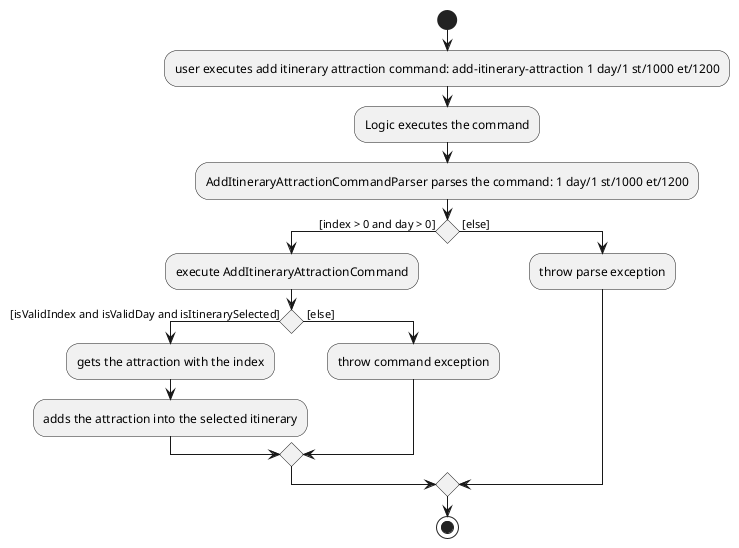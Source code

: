 @startuml
start
:user executes add itinerary attraction command: add-itinerary-attraction 1 day/1 st/1000 et/1200;
:Logic executes the command;
:AddItineraryAttractionCommandParser parses the command: 1 day/1 st/1000 et/1200;


if () then ([index > 0 and day > 0])
:execute AddItineraryAttractionCommand;

        if () then ([isValidIndex and isValidDay and isItinerarySelected])
        :gets the attraction with the index;
        :adds the attraction into the selected itinerary;

        else ( [else] )
        :throw command exception;

        endif

else ( [else] )
    :throw parse exception;

endif
stop

@enduml
